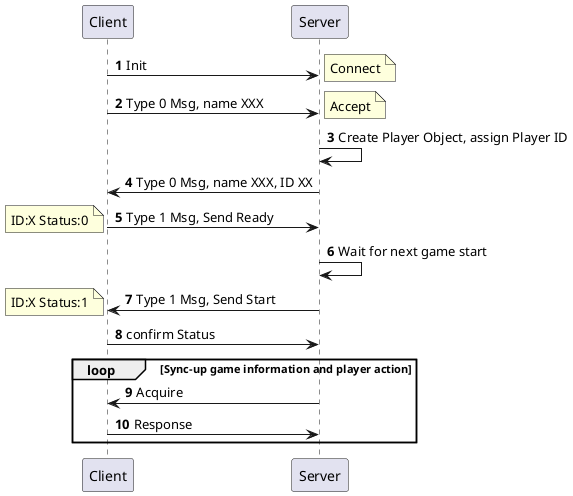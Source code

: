 @@startuml
autonumber

participant Client
participant Server

Client -> Server: Init
note right:Connect

Client -> Server: Type 0 Msg, name XXX
note right:Accept

Server -> Server:Create Player Object, assign Player ID
Server -> Client: Type 0 Msg, name XXX, ID XX

Client -> Server:Type 1 Msg, Send Ready
note left: ID:X Status:0
Server -> Server:Wait for next game start

Server -> Client:Type 1 Msg, Send Start
note left: ID:X Status:1
Client -> Server:confirm Status

loop Sync-up game information and player action
    Server -> Client: Acquire
    Client -> Server: Response
end

@@enduml